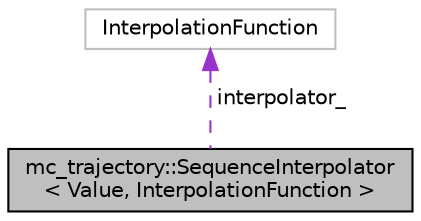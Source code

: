 digraph "mc_trajectory::SequenceInterpolator&lt; Value, InterpolationFunction &gt;"
{
 // INTERACTIVE_SVG=YES
  edge [fontname="Helvetica",fontsize="10",labelfontname="Helvetica",labelfontsize="10"];
  node [fontname="Helvetica",fontsize="10",shape=record];
  Node1 [label="mc_trajectory::SequenceInterpolator\l\< Value, InterpolationFunction \>",height=0.2,width=0.4,color="black", fillcolor="grey75", style="filled", fontcolor="black"];
  Node2 -> Node1 [dir="back",color="darkorchid3",fontsize="10",style="dashed",label=" interpolator_" ,fontname="Helvetica"];
  Node2 [label="InterpolationFunction",height=0.2,width=0.4,color="grey75", fillcolor="white", style="filled"];
}
